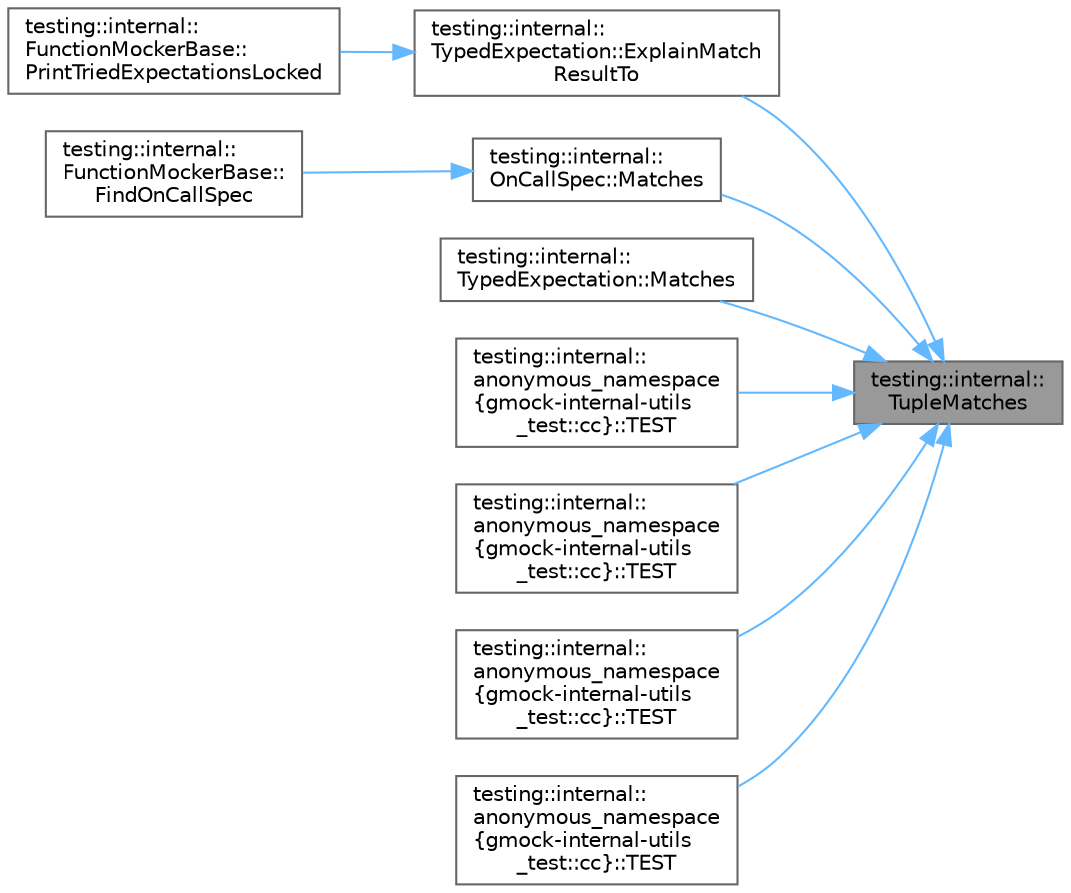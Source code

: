 digraph "testing::internal::TupleMatches"
{
 // LATEX_PDF_SIZE
  bgcolor="transparent";
  edge [fontname=Helvetica,fontsize=10,labelfontname=Helvetica,labelfontsize=10];
  node [fontname=Helvetica,fontsize=10,shape=box,height=0.2,width=0.4];
  rankdir="RL";
  Node1 [id="Node000001",label="testing::internal::\lTupleMatches",height=0.2,width=0.4,color="gray40", fillcolor="grey60", style="filled", fontcolor="black",tooltip=" "];
  Node1 -> Node2 [id="edge1_Node000001_Node000002",dir="back",color="steelblue1",style="solid",tooltip=" "];
  Node2 [id="Node000002",label="testing::internal::\lTypedExpectation::ExplainMatch\lResultTo",height=0.2,width=0.4,color="grey40", fillcolor="white", style="filled",URL="$classtesting_1_1internal_1_1_typed_expectation.html#ad72e021fb66b7a91613e84644c6eb78b",tooltip=" "];
  Node2 -> Node3 [id="edge2_Node000002_Node000003",dir="back",color="steelblue1",style="solid",tooltip=" "];
  Node3 [id="Node000003",label="testing::internal::\lFunctionMockerBase::\lPrintTriedExpectationsLocked",height=0.2,width=0.4,color="grey40", fillcolor="white", style="filled",URL="$classtesting_1_1internal_1_1_function_mocker_base.html#ad0183c6e8ec34498eb52f4249ec2fe9d",tooltip=" "];
  Node1 -> Node4 [id="edge3_Node000001_Node000004",dir="back",color="steelblue1",style="solid",tooltip=" "];
  Node4 [id="Node000004",label="testing::internal::\lOnCallSpec::Matches",height=0.2,width=0.4,color="grey40", fillcolor="white", style="filled",URL="$classtesting_1_1internal_1_1_on_call_spec.html#a8113d1ec5775715637a87875dee6cc68",tooltip=" "];
  Node4 -> Node5 [id="edge4_Node000004_Node000005",dir="back",color="steelblue1",style="solid",tooltip=" "];
  Node5 [id="Node000005",label="testing::internal::\lFunctionMockerBase::\lFindOnCallSpec",height=0.2,width=0.4,color="grey40", fillcolor="white", style="filled",URL="$classtesting_1_1internal_1_1_function_mocker_base.html#ae938313e7b8bb17e8945f91c8aa70411",tooltip=" "];
  Node1 -> Node6 [id="edge5_Node000001_Node000006",dir="back",color="steelblue1",style="solid",tooltip=" "];
  Node6 [id="Node000006",label="testing::internal::\lTypedExpectation::Matches",height=0.2,width=0.4,color="grey40", fillcolor="white", style="filled",URL="$classtesting_1_1internal_1_1_typed_expectation.html#a010336f587859d990b718cd74f13e617",tooltip=" "];
  Node1 -> Node7 [id="edge6_Node000001_Node000007",dir="back",color="steelblue1",style="solid",tooltip=" "];
  Node7 [id="Node000007",label="testing::internal::\lanonymous_namespace\l\{gmock-internal-utils\l_test::cc\}::TEST",height=0.2,width=0.4,color="grey40", fillcolor="white", style="filled",URL="$namespacetesting_1_1internal_1_1anonymous__namespace_02gmock-internal-utils__test_8cc_03.html#a8ca8f2caf7a1f358662c07766a1362fc",tooltip=" "];
  Node1 -> Node8 [id="edge7_Node000001_Node000008",dir="back",color="steelblue1",style="solid",tooltip=" "];
  Node8 [id="Node000008",label="testing::internal::\lanonymous_namespace\l\{gmock-internal-utils\l_test::cc\}::TEST",height=0.2,width=0.4,color="grey40", fillcolor="white", style="filled",URL="$namespacetesting_1_1internal_1_1anonymous__namespace_02gmock-internal-utils__test_8cc_03.html#a01be393faf64895b745430c2297bd553",tooltip=" "];
  Node1 -> Node9 [id="edge8_Node000001_Node000009",dir="back",color="steelblue1",style="solid",tooltip=" "];
  Node9 [id="Node000009",label="testing::internal::\lanonymous_namespace\l\{gmock-internal-utils\l_test::cc\}::TEST",height=0.2,width=0.4,color="grey40", fillcolor="white", style="filled",URL="$namespacetesting_1_1internal_1_1anonymous__namespace_02gmock-internal-utils__test_8cc_03.html#afb4fda57e26046b6439d1c58a6272b05",tooltip=" "];
  Node1 -> Node10 [id="edge9_Node000001_Node000010",dir="back",color="steelblue1",style="solid",tooltip=" "];
  Node10 [id="Node000010",label="testing::internal::\lanonymous_namespace\l\{gmock-internal-utils\l_test::cc\}::TEST",height=0.2,width=0.4,color="grey40", fillcolor="white", style="filled",URL="$namespacetesting_1_1internal_1_1anonymous__namespace_02gmock-internal-utils__test_8cc_03.html#ae317da47feb3b730019a85ca2d8d9887",tooltip=" "];
}
